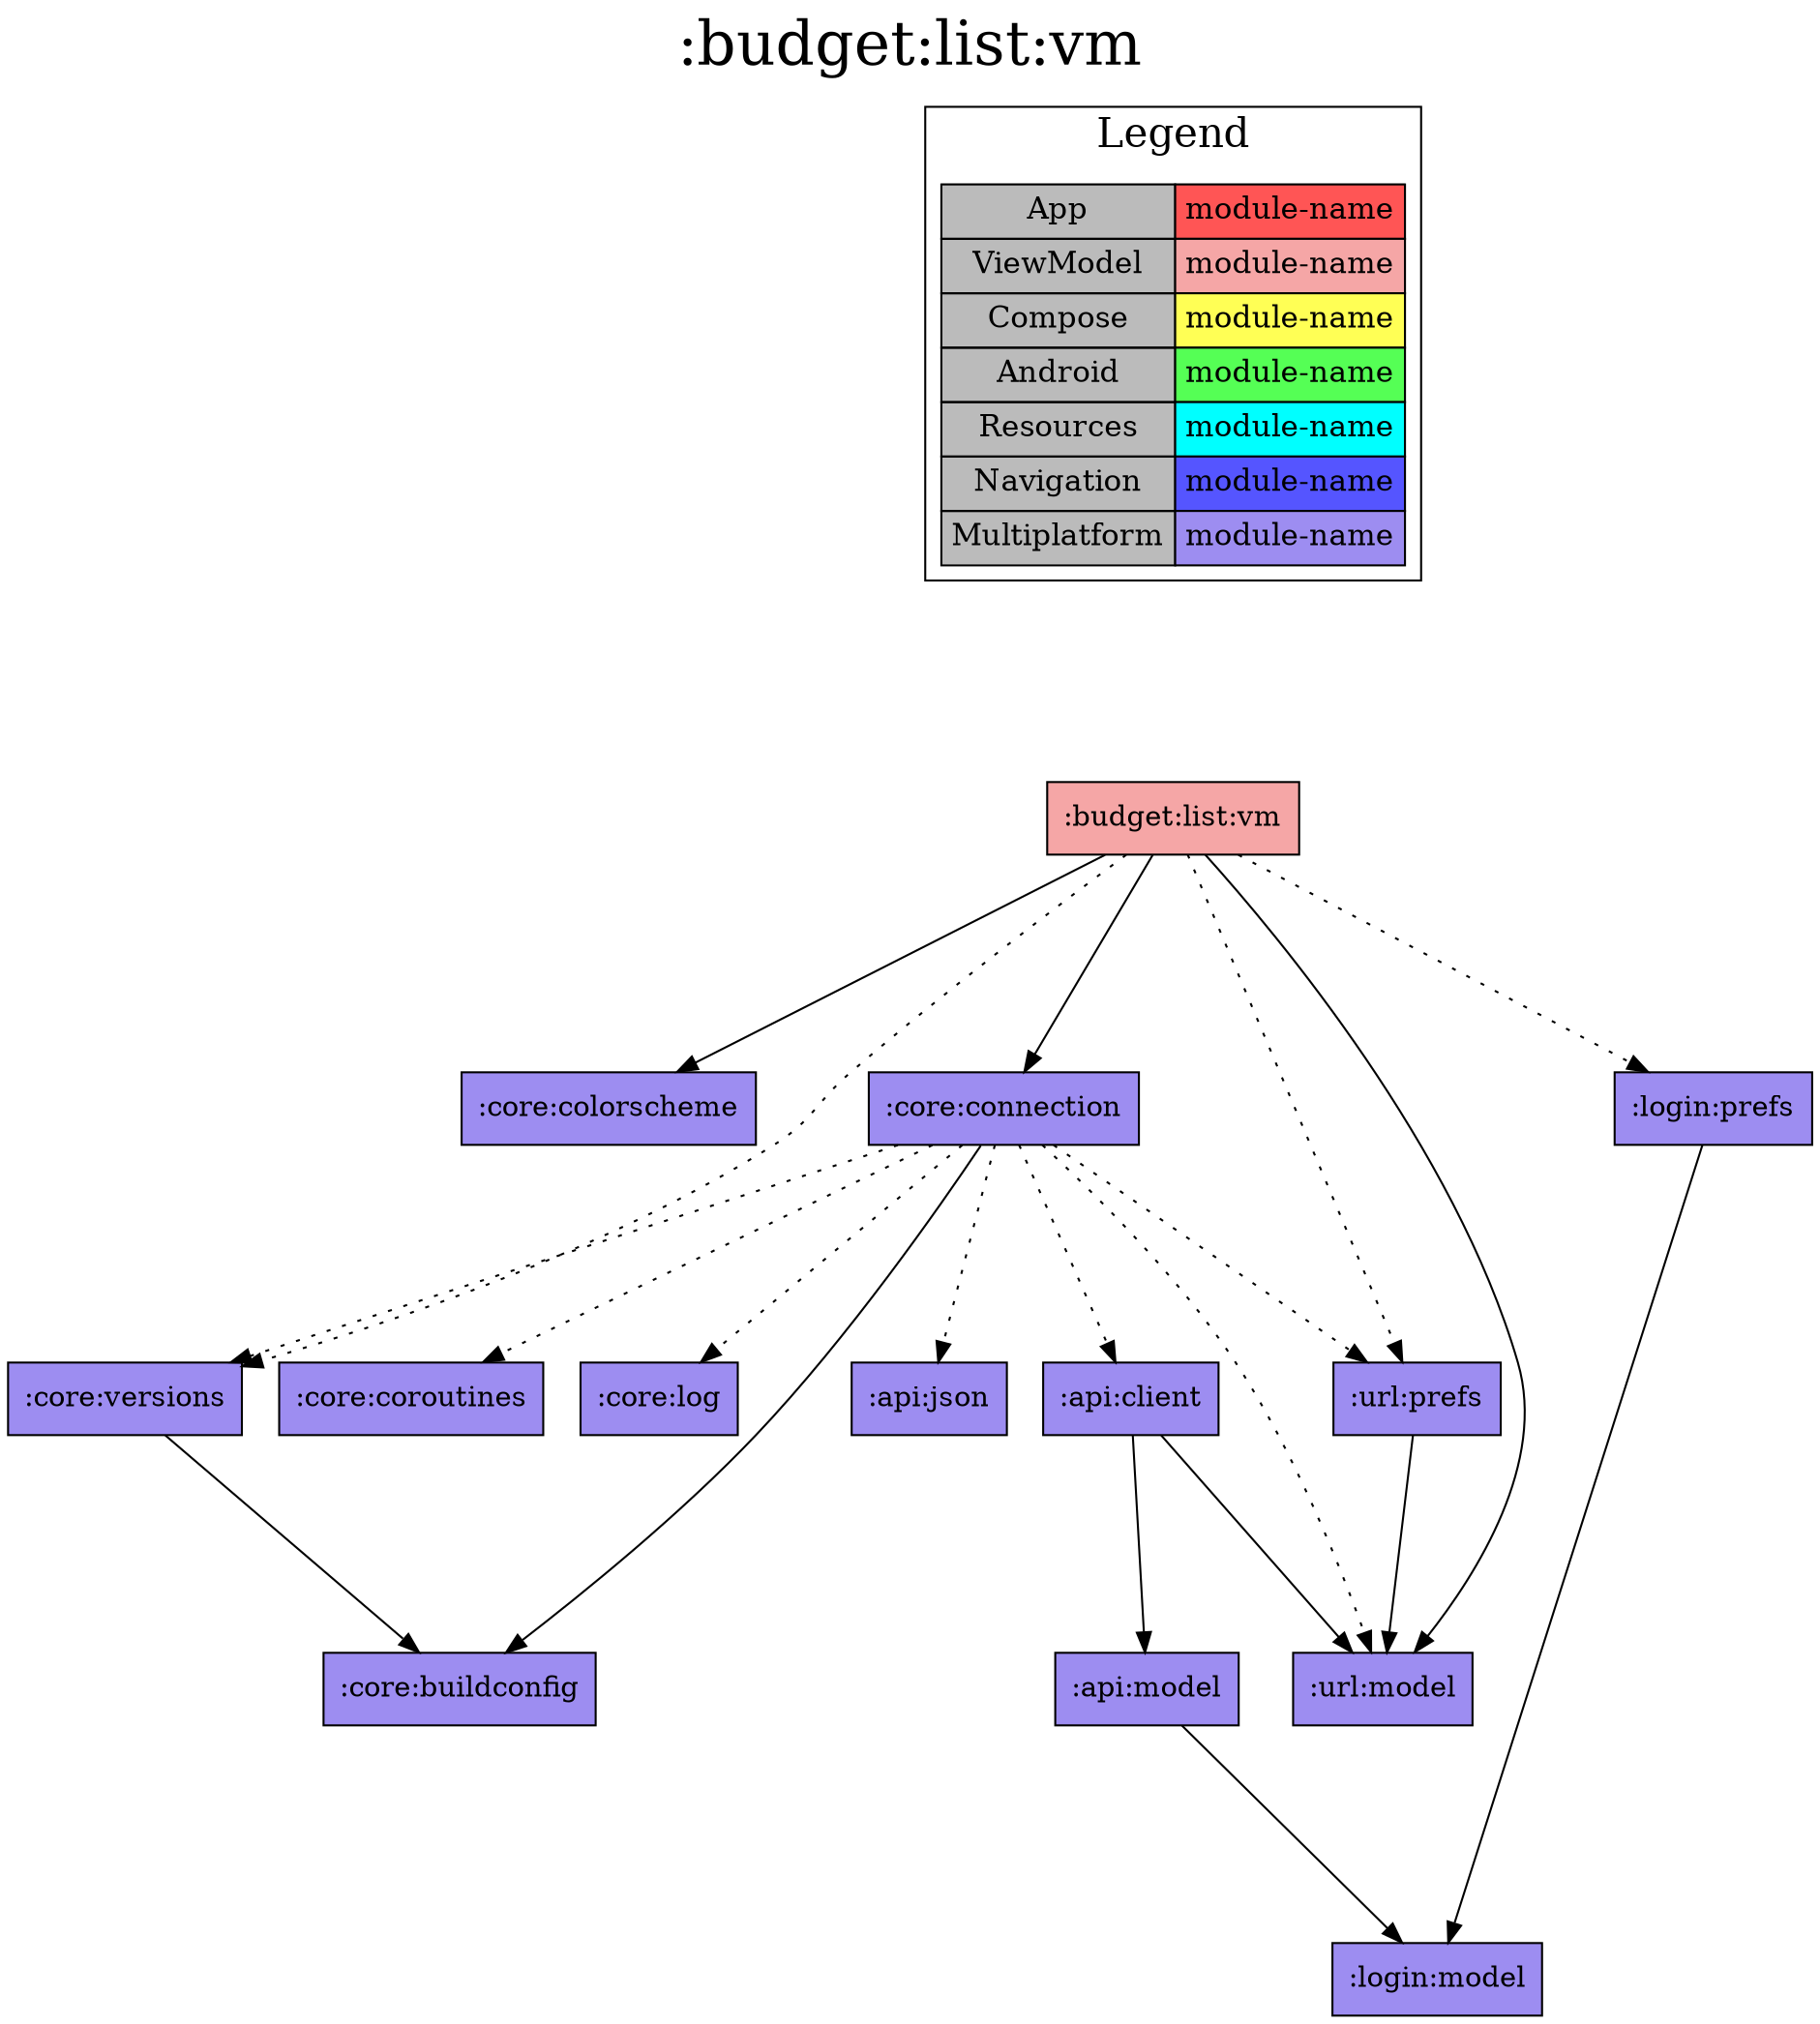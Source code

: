 digraph {
edge ["dir"="forward"]
graph ["dpi"="100","label"=":budget:list:vm","labelloc"="t","fontsize"="30","ranksep"="1.5","rankdir"="TB"]
node ["style"="filled"]
":budget:list:vm" ["fillcolor"="#F5A6A6","shape"="box"]
":core:colorscheme" ["fillcolor"="#9D8DF1","shape"="box"]
":core:connection" ["fillcolor"="#9D8DF1","shape"="box"]
":core:buildconfig" ["fillcolor"="#9D8DF1","shape"="box"]
":api:client" ["fillcolor"="#9D8DF1","shape"="box"]
":api:model" ["fillcolor"="#9D8DF1","shape"="box"]
":login:model" ["fillcolor"="#9D8DF1","shape"="box"]
":url:model" ["fillcolor"="#9D8DF1","shape"="box"]
":api:json" ["fillcolor"="#9D8DF1","shape"="box"]
":core:coroutines" ["fillcolor"="#9D8DF1","shape"="box"]
":core:log" ["fillcolor"="#9D8DF1","shape"="box"]
":core:versions" ["fillcolor"="#9D8DF1","shape"="box"]
":url:prefs" ["fillcolor"="#9D8DF1","shape"="box"]
":login:prefs" ["fillcolor"="#9D8DF1","shape"="box"]
{
edge ["dir"="none"]
graph ["rank"="same"]
}
":budget:list:vm" -> ":core:colorscheme"
":budget:list:vm" -> ":core:connection"
":budget:list:vm" -> ":url:model"
":budget:list:vm" -> ":core:versions" ["style"="dotted"]
":budget:list:vm" -> ":login:prefs" ["style"="dotted"]
":budget:list:vm" -> ":url:prefs" ["style"="dotted"]
":core:connection" -> ":core:buildconfig"
":core:connection" -> ":api:client" ["style"="dotted"]
":core:connection" -> ":api:json" ["style"="dotted"]
":core:connection" -> ":core:coroutines" ["style"="dotted"]
":core:connection" -> ":core:log" ["style"="dotted"]
":core:connection" -> ":core:versions" ["style"="dotted"]
":core:connection" -> ":url:model" ["style"="dotted"]
":core:connection" -> ":url:prefs" ["style"="dotted"]
":api:client" -> ":api:model"
":api:client" -> ":url:model"
":api:model" -> ":login:model"
":core:versions" -> ":core:buildconfig"
":url:prefs" -> ":url:model"
":login:prefs" -> ":login:model"
subgraph "cluster_legend" {
edge ["dir"="none"]
graph ["label"="Legend","fontsize"="20"]
"Legend" ["style"="filled","fillcolor"="#bbbbbb","shape"="none","margin"="0","fontsize"="15","label"=<
<TABLE BORDER="0" CELLBORDER="1" CELLSPACING="0" CELLPADDING="4">
<TR><TD>App</TD><TD BGCOLOR="#FF5555">module-name</TD></TR>
<TR><TD>ViewModel</TD><TD BGCOLOR="#F5A6A6">module-name</TD></TR>
<TR><TD>Compose</TD><TD BGCOLOR="#FFFF55">module-name</TD></TR>
<TR><TD>Android</TD><TD BGCOLOR="#55FF55">module-name</TD></TR>
<TR><TD>Resources</TD><TD BGCOLOR="#00FFFF">module-name</TD></TR>
<TR><TD>Navigation</TD><TD BGCOLOR="#5555FF">module-name</TD></TR>
<TR><TD>Multiplatform</TD><TD BGCOLOR="#9D8DF1">module-name</TD></TR>
</TABLE>
>]
} -> ":budget:list:vm" ["style"="invis"]
}